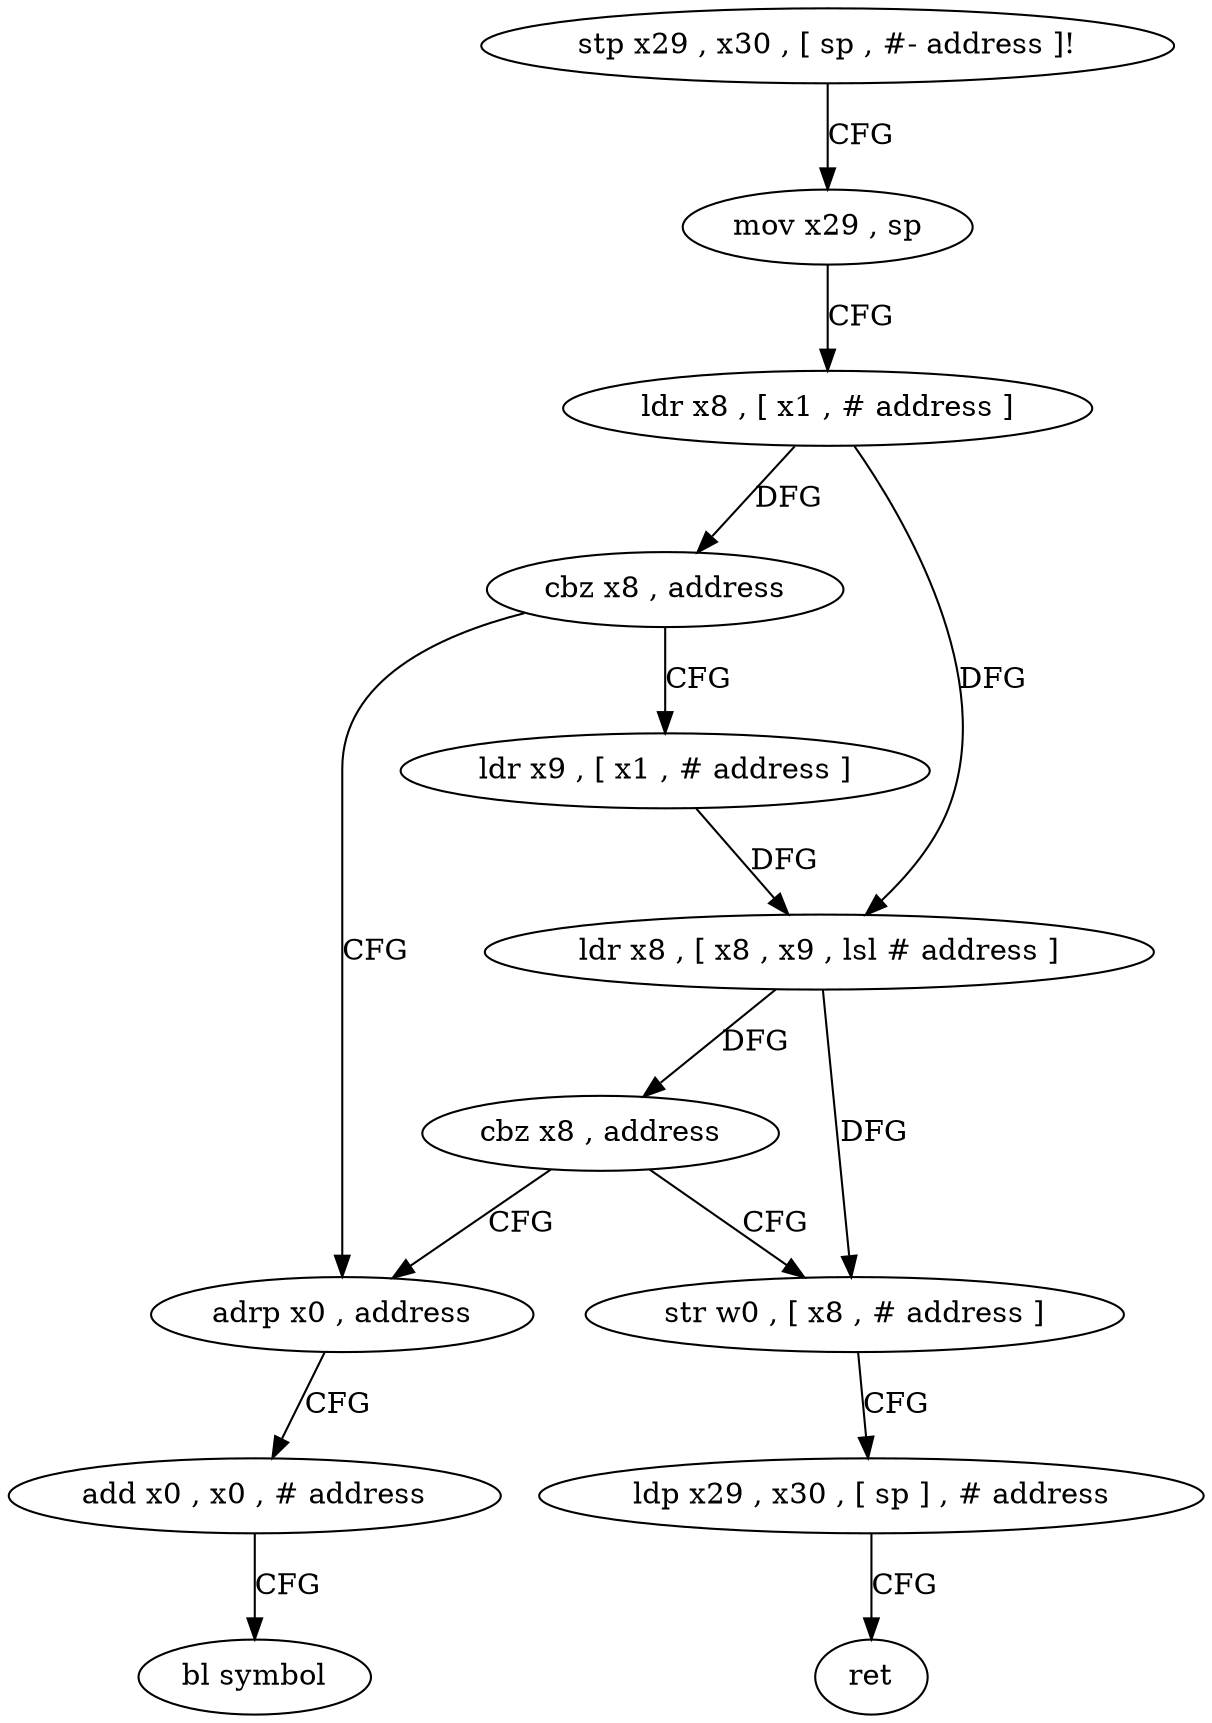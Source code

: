 digraph "func" {
"117744" [label = "stp x29 , x30 , [ sp , #- address ]!" ]
"117748" [label = "mov x29 , sp" ]
"117752" [label = "ldr x8 , [ x1 , # address ]" ]
"117756" [label = "cbz x8 , address" ]
"117784" [label = "adrp x0 , address" ]
"117760" [label = "ldr x9 , [ x1 , # address ]" ]
"117788" [label = "add x0 , x0 , # address" ]
"117792" [label = "bl symbol" ]
"117764" [label = "ldr x8 , [ x8 , x9 , lsl # address ]" ]
"117768" [label = "cbz x8 , address" ]
"117772" [label = "str w0 , [ x8 , # address ]" ]
"117776" [label = "ldp x29 , x30 , [ sp ] , # address" ]
"117780" [label = "ret" ]
"117744" -> "117748" [ label = "CFG" ]
"117748" -> "117752" [ label = "CFG" ]
"117752" -> "117756" [ label = "DFG" ]
"117752" -> "117764" [ label = "DFG" ]
"117756" -> "117784" [ label = "CFG" ]
"117756" -> "117760" [ label = "CFG" ]
"117784" -> "117788" [ label = "CFG" ]
"117760" -> "117764" [ label = "DFG" ]
"117788" -> "117792" [ label = "CFG" ]
"117764" -> "117768" [ label = "DFG" ]
"117764" -> "117772" [ label = "DFG" ]
"117768" -> "117784" [ label = "CFG" ]
"117768" -> "117772" [ label = "CFG" ]
"117772" -> "117776" [ label = "CFG" ]
"117776" -> "117780" [ label = "CFG" ]
}
